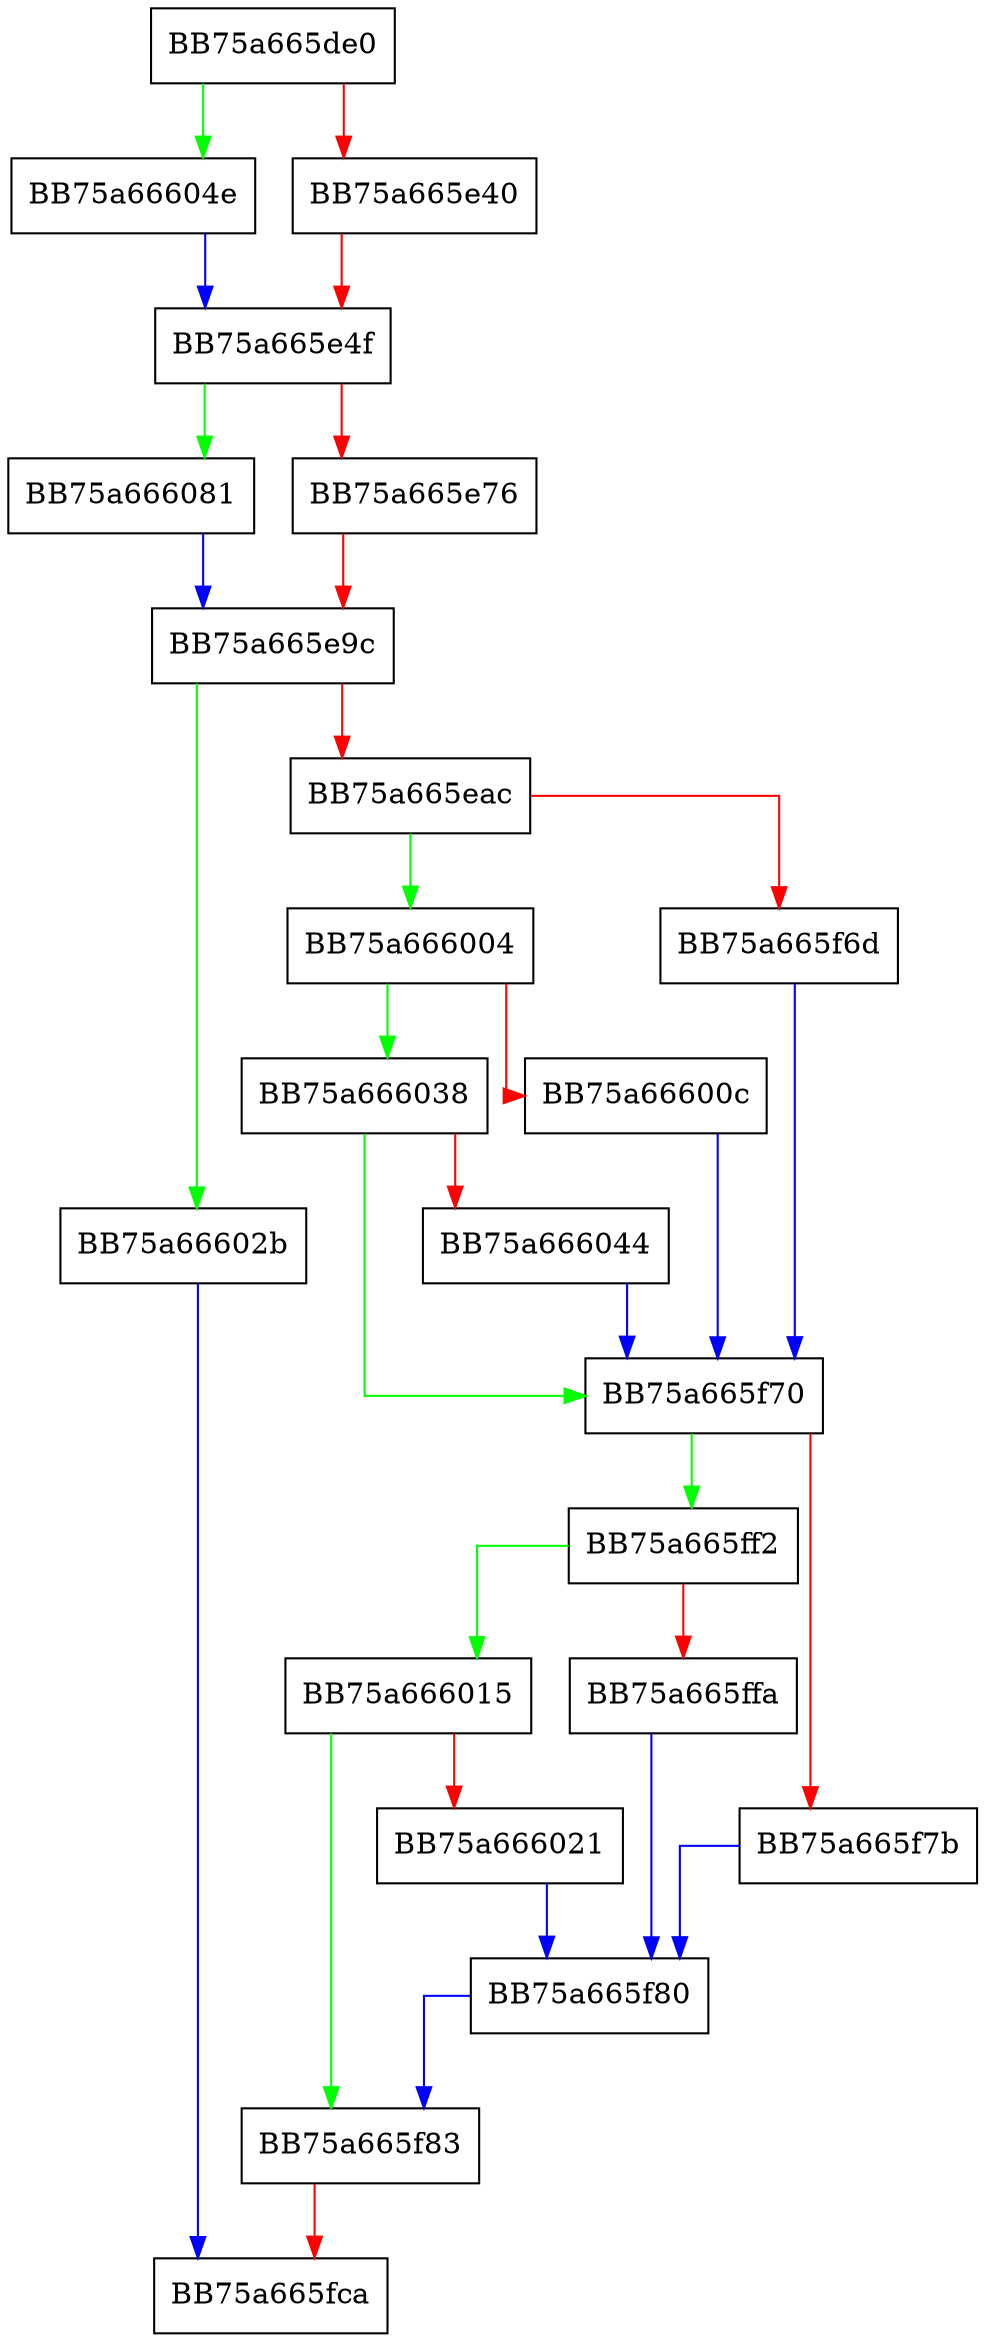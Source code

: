 digraph bm_lua_api_VirtualQuery {
  node [shape="box"];
  graph [splines=ortho];
  BB75a665de0 -> BB75a66604e [color="green"];
  BB75a665de0 -> BB75a665e40 [color="red"];
  BB75a665e40 -> BB75a665e4f [color="red"];
  BB75a665e4f -> BB75a666081 [color="green"];
  BB75a665e4f -> BB75a665e76 [color="red"];
  BB75a665e76 -> BB75a665e9c [color="red"];
  BB75a665e9c -> BB75a66602b [color="green"];
  BB75a665e9c -> BB75a665eac [color="red"];
  BB75a665eac -> BB75a666004 [color="green"];
  BB75a665eac -> BB75a665f6d [color="red"];
  BB75a665f6d -> BB75a665f70 [color="blue"];
  BB75a665f70 -> BB75a665ff2 [color="green"];
  BB75a665f70 -> BB75a665f7b [color="red"];
  BB75a665f7b -> BB75a665f80 [color="blue"];
  BB75a665f80 -> BB75a665f83 [color="blue"];
  BB75a665f83 -> BB75a665fca [color="red"];
  BB75a665ff2 -> BB75a666015 [color="green"];
  BB75a665ff2 -> BB75a665ffa [color="red"];
  BB75a665ffa -> BB75a665f80 [color="blue"];
  BB75a666004 -> BB75a666038 [color="green"];
  BB75a666004 -> BB75a66600c [color="red"];
  BB75a66600c -> BB75a665f70 [color="blue"];
  BB75a666015 -> BB75a665f83 [color="green"];
  BB75a666015 -> BB75a666021 [color="red"];
  BB75a666021 -> BB75a665f80 [color="blue"];
  BB75a66602b -> BB75a665fca [color="blue"];
  BB75a666038 -> BB75a665f70 [color="green"];
  BB75a666038 -> BB75a666044 [color="red"];
  BB75a666044 -> BB75a665f70 [color="blue"];
  BB75a66604e -> BB75a665e4f [color="blue"];
  BB75a666081 -> BB75a665e9c [color="blue"];
}